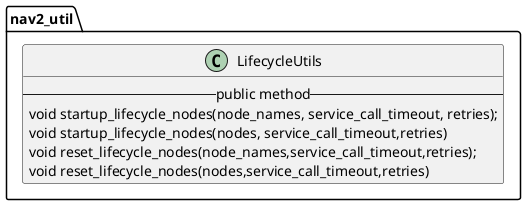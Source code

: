 @startuml
'https://plantuml.com/class-diagram

namespace nav2_util{
class LifecycleUtils{
-- public method --
void startup_lifecycle_nodes(node_names, service_call_timeout, retries);
void startup_lifecycle_nodes(nodes, service_call_timeout,retries)
void reset_lifecycle_nodes(node_names,service_call_timeout,retries);
void reset_lifecycle_nodes(nodes,service_call_timeout,retries)
}

}
@enduml